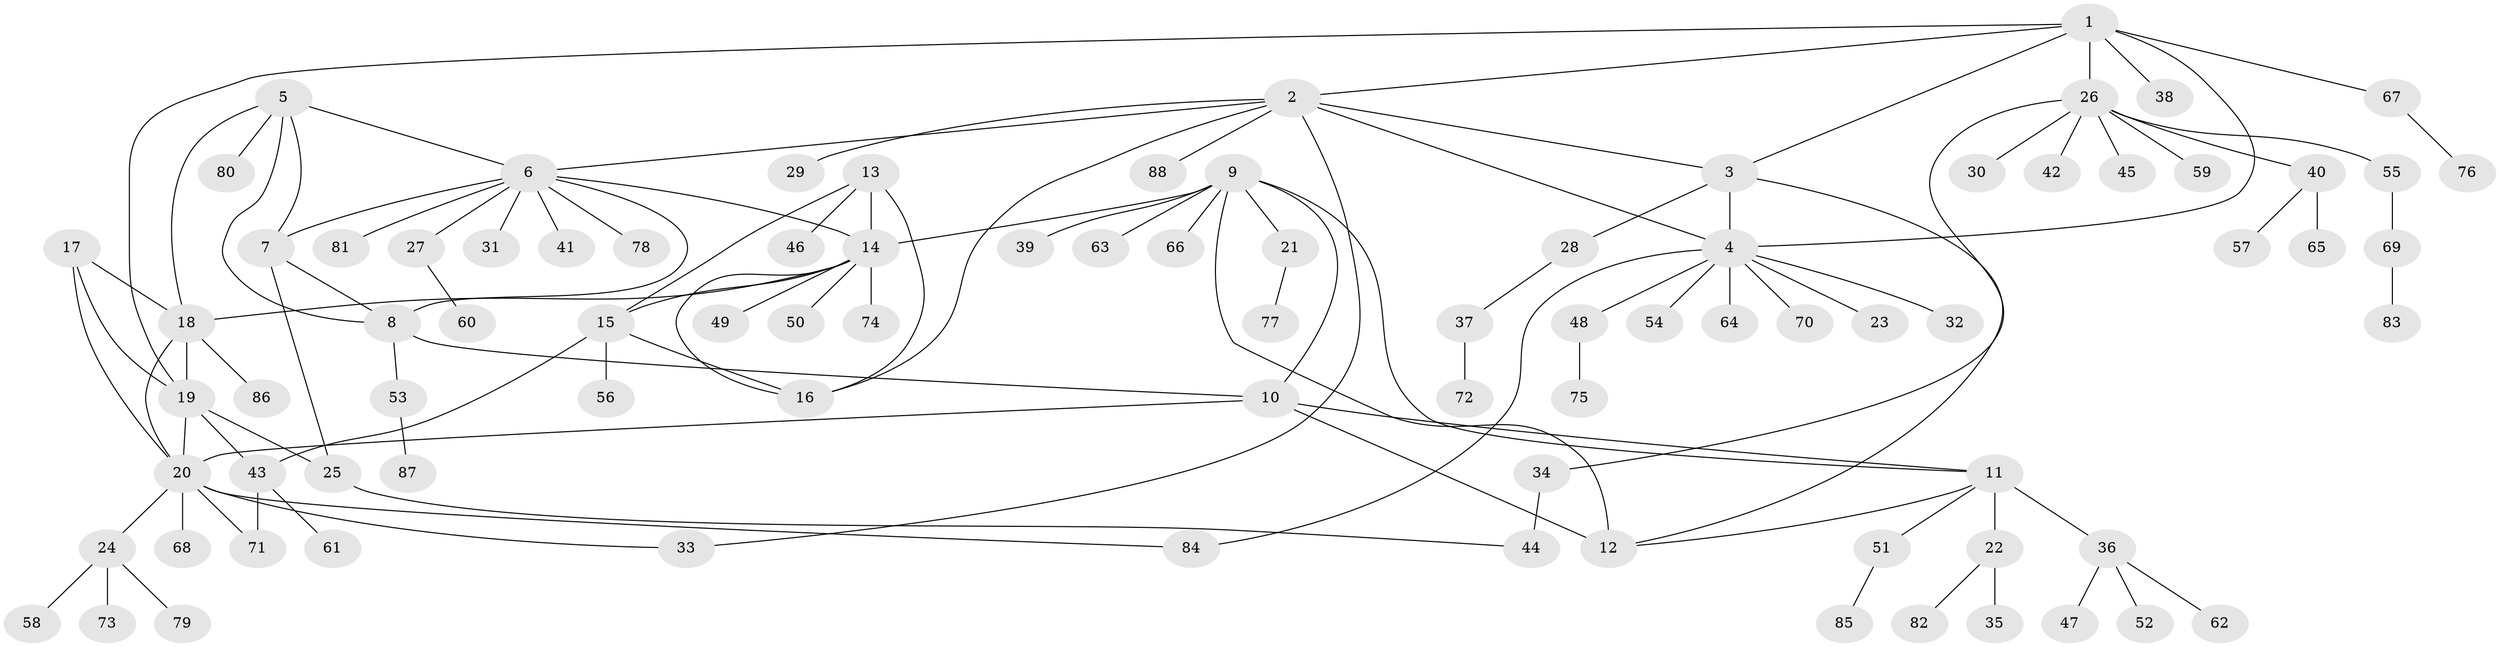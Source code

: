 // Generated by graph-tools (version 1.1) at 2025/54/03/09/25 04:54:47]
// undirected, 88 vertices, 114 edges
graph export_dot {
graph [start="1"]
  node [color=gray90,style=filled];
  1;
  2;
  3;
  4;
  5;
  6;
  7;
  8;
  9;
  10;
  11;
  12;
  13;
  14;
  15;
  16;
  17;
  18;
  19;
  20;
  21;
  22;
  23;
  24;
  25;
  26;
  27;
  28;
  29;
  30;
  31;
  32;
  33;
  34;
  35;
  36;
  37;
  38;
  39;
  40;
  41;
  42;
  43;
  44;
  45;
  46;
  47;
  48;
  49;
  50;
  51;
  52;
  53;
  54;
  55;
  56;
  57;
  58;
  59;
  60;
  61;
  62;
  63;
  64;
  65;
  66;
  67;
  68;
  69;
  70;
  71;
  72;
  73;
  74;
  75;
  76;
  77;
  78;
  79;
  80;
  81;
  82;
  83;
  84;
  85;
  86;
  87;
  88;
  1 -- 2;
  1 -- 3;
  1 -- 4;
  1 -- 19;
  1 -- 26;
  1 -- 38;
  1 -- 67;
  2 -- 3;
  2 -- 4;
  2 -- 6;
  2 -- 16;
  2 -- 29;
  2 -- 33;
  2 -- 88;
  3 -- 4;
  3 -- 12;
  3 -- 28;
  4 -- 23;
  4 -- 32;
  4 -- 48;
  4 -- 54;
  4 -- 64;
  4 -- 70;
  4 -- 84;
  5 -- 6;
  5 -- 7;
  5 -- 8;
  5 -- 18;
  5 -- 80;
  6 -- 7;
  6 -- 8;
  6 -- 14;
  6 -- 27;
  6 -- 31;
  6 -- 41;
  6 -- 78;
  6 -- 81;
  7 -- 8;
  7 -- 25;
  8 -- 10;
  8 -- 53;
  9 -- 10;
  9 -- 11;
  9 -- 12;
  9 -- 14;
  9 -- 21;
  9 -- 39;
  9 -- 63;
  9 -- 66;
  10 -- 11;
  10 -- 12;
  10 -- 20;
  11 -- 12;
  11 -- 22;
  11 -- 36;
  11 -- 51;
  13 -- 14;
  13 -- 15;
  13 -- 16;
  13 -- 46;
  14 -- 15;
  14 -- 16;
  14 -- 18;
  14 -- 49;
  14 -- 50;
  14 -- 74;
  15 -- 16;
  15 -- 43;
  15 -- 56;
  17 -- 18;
  17 -- 19;
  17 -- 20;
  18 -- 19;
  18 -- 20;
  18 -- 86;
  19 -- 20;
  19 -- 25;
  19 -- 43;
  20 -- 24;
  20 -- 33;
  20 -- 68;
  20 -- 71;
  20 -- 84;
  21 -- 77;
  22 -- 35;
  22 -- 82;
  24 -- 58;
  24 -- 73;
  24 -- 79;
  25 -- 44;
  26 -- 30;
  26 -- 34;
  26 -- 40;
  26 -- 42;
  26 -- 45;
  26 -- 55;
  26 -- 59;
  27 -- 60;
  28 -- 37;
  34 -- 44;
  36 -- 47;
  36 -- 52;
  36 -- 62;
  37 -- 72;
  40 -- 57;
  40 -- 65;
  43 -- 61;
  43 -- 71;
  48 -- 75;
  51 -- 85;
  53 -- 87;
  55 -- 69;
  67 -- 76;
  69 -- 83;
}
